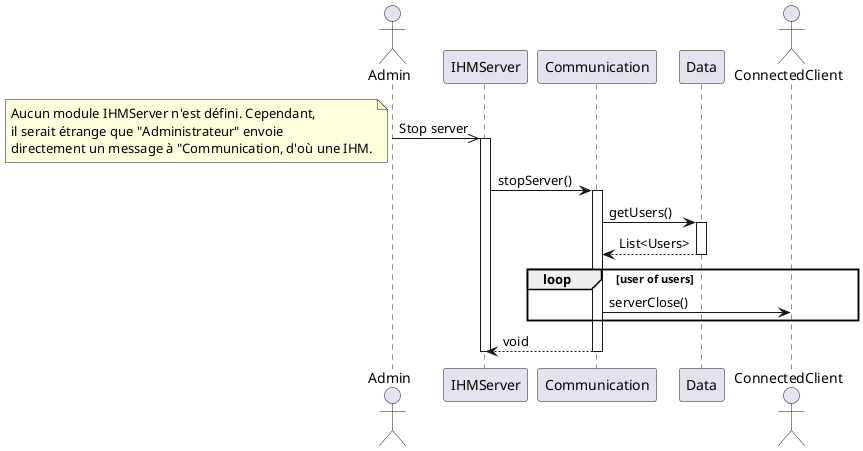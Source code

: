 @startuml Server is stopped (server side)

actor Admin as admin
participant IHMServer as ihm
participant Communication as com
participant Data as data
actor ConnectedClient as client

admin ->> ihm : Stop server
note left : Aucun module IHMServer n'est défini. Cependant, \nil serait étrange que "Administrateur" envoie \ndirectement un message à "Communication, d'où une IHM.
activate ihm

ihm -> com++ : stopServer()
com -> data++ : getUsers()
return List<Users>

loop user of users
    com -> client : serverClose()
end

return void

deactivate ihm

@enduml
